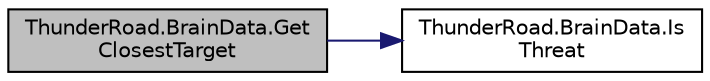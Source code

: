 digraph "ThunderRoad.BrainData.GetClosestTarget"
{
 // LATEX_PDF_SIZE
  edge [fontname="Helvetica",fontsize="10",labelfontname="Helvetica",labelfontsize="10"];
  node [fontname="Helvetica",fontsize="10",shape=record];
  rankdir="LR";
  Node1 [label="ThunderRoad.BrainData.Get\lClosestTarget",height=0.2,width=0.4,color="black", fillcolor="grey75", style="filled", fontcolor="black",tooltip="Gets the closest target."];
  Node1 -> Node2 [color="midnightblue",fontsize="10",style="solid",fontname="Helvetica"];
  Node2 [label="ThunderRoad.BrainData.Is\lThreat",height=0.2,width=0.4,color="black", fillcolor="white", style="filled",URL="$class_thunder_road_1_1_brain_data.html#a9989f46fedbca6059e6a18917bf9da78",tooltip="Determines whether the specified creature target is threat."];
}
